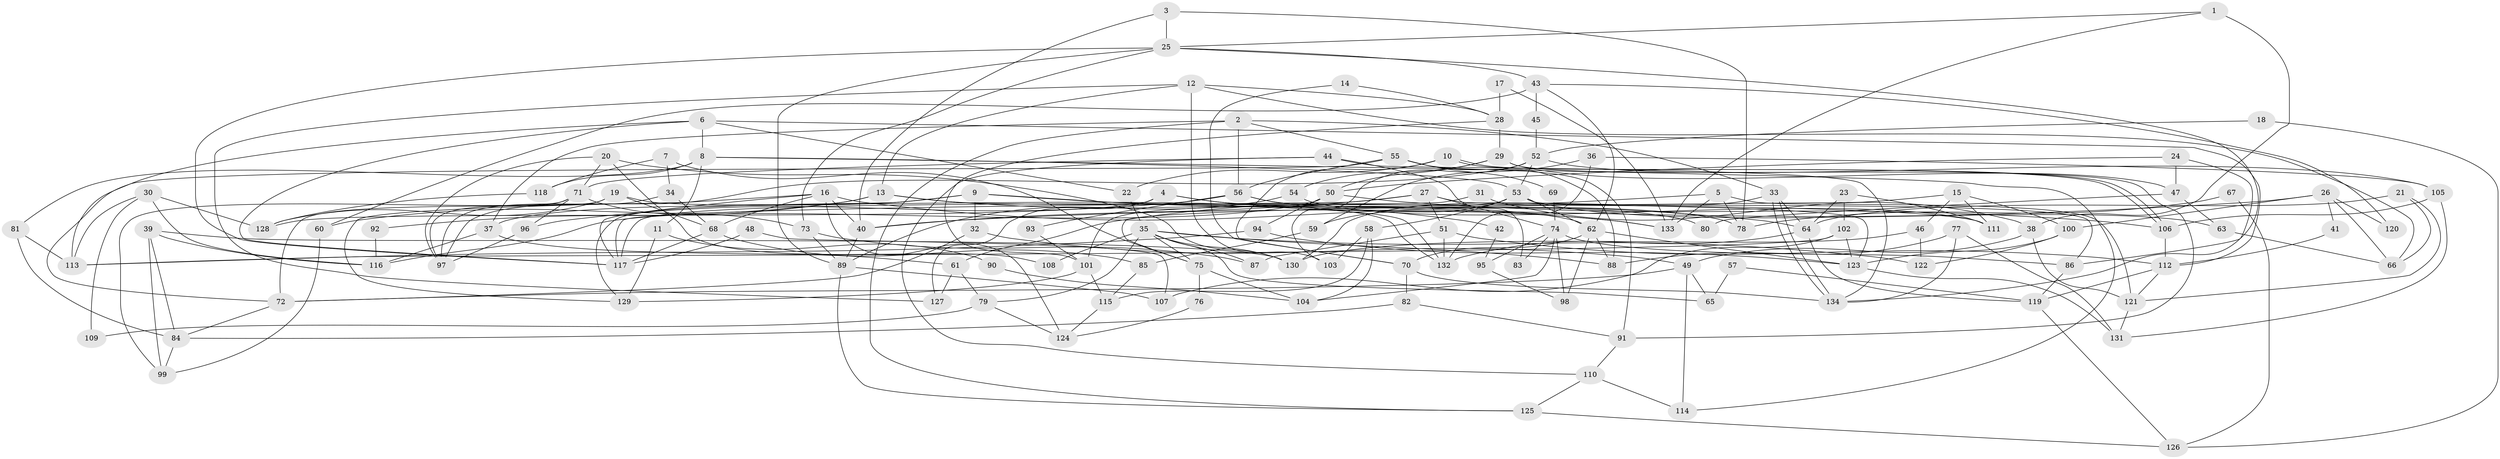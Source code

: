 // coarse degree distribution, {7: 0.10869565217391304, 8: 0.05434782608695652, 6: 0.09782608695652174, 4: 0.21739130434782608, 5: 0.16304347826086957, 2: 0.16304347826086957, 3: 0.14130434782608695, 10: 0.03260869565217391, 11: 0.010869565217391304, 9: 0.010869565217391304}
// Generated by graph-tools (version 1.1) at 2025/24/03/03/25 07:24:02]
// undirected, 134 vertices, 268 edges
graph export_dot {
graph [start="1"]
  node [color=gray90,style=filled];
  1;
  2;
  3;
  4;
  5;
  6;
  7;
  8;
  9;
  10;
  11;
  12;
  13;
  14;
  15;
  16;
  17;
  18;
  19;
  20;
  21;
  22;
  23;
  24;
  25;
  26;
  27;
  28;
  29;
  30;
  31;
  32;
  33;
  34;
  35;
  36;
  37;
  38;
  39;
  40;
  41;
  42;
  43;
  44;
  45;
  46;
  47;
  48;
  49;
  50;
  51;
  52;
  53;
  54;
  55;
  56;
  57;
  58;
  59;
  60;
  61;
  62;
  63;
  64;
  65;
  66;
  67;
  68;
  69;
  70;
  71;
  72;
  73;
  74;
  75;
  76;
  77;
  78;
  79;
  80;
  81;
  82;
  83;
  84;
  85;
  86;
  87;
  88;
  89;
  90;
  91;
  92;
  93;
  94;
  95;
  96;
  97;
  98;
  99;
  100;
  101;
  102;
  103;
  104;
  105;
  106;
  107;
  108;
  109;
  110;
  111;
  112;
  113;
  114;
  115;
  116;
  117;
  118;
  119;
  120;
  121;
  122;
  123;
  124;
  125;
  126;
  127;
  128;
  129;
  130;
  131;
  132;
  133;
  134;
  1 -- 38;
  1 -- 133;
  1 -- 25;
  2 -- 37;
  2 -- 55;
  2 -- 33;
  2 -- 56;
  2 -- 125;
  3 -- 40;
  3 -- 25;
  3 -- 78;
  4 -- 62;
  4 -- 133;
  4 -- 127;
  4 -- 128;
  5 -- 78;
  5 -- 61;
  5 -- 121;
  5 -- 133;
  6 -- 112;
  6 -- 113;
  6 -- 8;
  6 -- 22;
  6 -- 117;
  7 -- 34;
  7 -- 118;
  7 -- 75;
  8 -- 53;
  8 -- 11;
  8 -- 81;
  8 -- 114;
  8 -- 118;
  9 -- 32;
  9 -- 132;
  9 -- 37;
  9 -- 129;
  9 -- 133;
  10 -- 106;
  10 -- 106;
  10 -- 22;
  10 -- 70;
  11 -- 129;
  11 -- 90;
  12 -- 66;
  12 -- 28;
  12 -- 13;
  12 -- 103;
  12 -- 127;
  13 -- 111;
  13 -- 42;
  13 -- 60;
  13 -- 92;
  14 -- 28;
  14 -- 70;
  15 -- 75;
  15 -- 111;
  15 -- 46;
  15 -- 100;
  16 -- 124;
  16 -- 40;
  16 -- 64;
  16 -- 68;
  16 -- 117;
  16 -- 129;
  17 -- 28;
  17 -- 133;
  18 -- 126;
  18 -- 52;
  19 -- 68;
  19 -- 132;
  19 -- 72;
  19 -- 128;
  20 -- 71;
  20 -- 97;
  20 -- 108;
  20 -- 130;
  21 -- 64;
  21 -- 121;
  21 -- 66;
  22 -- 35;
  23 -- 64;
  23 -- 102;
  23 -- 111;
  24 -- 134;
  24 -- 50;
  24 -- 47;
  25 -- 117;
  25 -- 43;
  25 -- 73;
  25 -- 86;
  25 -- 89;
  26 -- 40;
  26 -- 100;
  26 -- 41;
  26 -- 66;
  26 -- 120;
  27 -- 123;
  27 -- 117;
  27 -- 40;
  27 -- 51;
  27 -- 74;
  28 -- 29;
  28 -- 101;
  29 -- 47;
  29 -- 91;
  29 -- 50;
  29 -- 54;
  30 -- 128;
  30 -- 113;
  30 -- 109;
  30 -- 116;
  31 -- 117;
  31 -- 38;
  32 -- 49;
  32 -- 72;
  33 -- 134;
  33 -- 134;
  33 -- 64;
  33 -- 130;
  34 -- 68;
  34 -- 97;
  35 -- 130;
  35 -- 75;
  35 -- 65;
  35 -- 79;
  35 -- 87;
  35 -- 88;
  35 -- 108;
  35 -- 122;
  36 -- 105;
  36 -- 132;
  36 -- 59;
  37 -- 116;
  37 -- 61;
  38 -- 49;
  38 -- 121;
  39 -- 99;
  39 -- 130;
  39 -- 84;
  39 -- 116;
  40 -- 89;
  41 -- 112;
  42 -- 95;
  43 -- 62;
  43 -- 45;
  43 -- 60;
  43 -- 120;
  44 -- 134;
  44 -- 71;
  44 -- 83;
  44 -- 110;
  45 -- 52;
  46 -- 130;
  46 -- 122;
  47 -- 63;
  47 -- 80;
  48 -- 107;
  48 -- 117;
  49 -- 72;
  49 -- 114;
  49 -- 65;
  50 -- 116;
  50 -- 94;
  50 -- 106;
  51 -- 112;
  51 -- 87;
  51 -- 132;
  52 -- 53;
  52 -- 103;
  52 -- 97;
  52 -- 105;
  53 -- 86;
  53 -- 62;
  53 -- 58;
  53 -- 59;
  53 -- 63;
  53 -- 101;
  54 -- 89;
  54 -- 111;
  55 -- 56;
  55 -- 88;
  55 -- 69;
  55 -- 72;
  55 -- 91;
  56 -- 96;
  56 -- 78;
  56 -- 80;
  56 -- 93;
  57 -- 65;
  57 -- 119;
  58 -- 115;
  58 -- 103;
  58 -- 104;
  59 -- 85;
  60 -- 99;
  61 -- 127;
  61 -- 79;
  62 -- 123;
  62 -- 70;
  62 -- 88;
  62 -- 98;
  63 -- 66;
  64 -- 119;
  64 -- 132;
  67 -- 78;
  67 -- 126;
  68 -- 117;
  68 -- 85;
  69 -- 74;
  70 -- 82;
  70 -- 134;
  71 -- 73;
  71 -- 99;
  71 -- 96;
  71 -- 97;
  72 -- 84;
  73 -- 87;
  73 -- 89;
  74 -- 86;
  74 -- 83;
  74 -- 95;
  74 -- 98;
  74 -- 104;
  75 -- 104;
  75 -- 76;
  76 -- 124;
  77 -- 134;
  77 -- 88;
  77 -- 131;
  79 -- 109;
  79 -- 124;
  81 -- 84;
  81 -- 113;
  82 -- 84;
  82 -- 91;
  84 -- 99;
  85 -- 115;
  86 -- 119;
  89 -- 107;
  89 -- 125;
  90 -- 104;
  91 -- 110;
  92 -- 116;
  93 -- 101;
  94 -- 123;
  94 -- 113;
  95 -- 98;
  96 -- 97;
  100 -- 122;
  100 -- 123;
  101 -- 129;
  101 -- 115;
  102 -- 113;
  102 -- 123;
  102 -- 107;
  105 -- 106;
  105 -- 131;
  106 -- 112;
  110 -- 125;
  110 -- 114;
  112 -- 121;
  112 -- 119;
  115 -- 124;
  118 -- 128;
  119 -- 126;
  121 -- 131;
  123 -- 131;
  125 -- 126;
}
